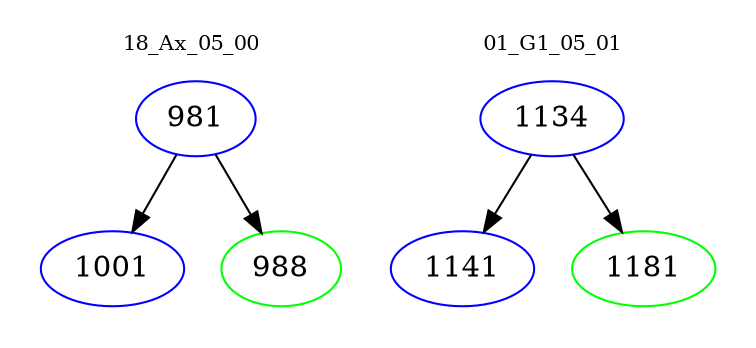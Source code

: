 digraph{
subgraph cluster_0 {
color = white
label = "18_Ax_05_00";
fontsize=10;
T0_981 [label="981", color="blue"]
T0_981 -> T0_1001 [color="black"]
T0_1001 [label="1001", color="blue"]
T0_981 -> T0_988 [color="black"]
T0_988 [label="988", color="green"]
}
subgraph cluster_1 {
color = white
label = "01_G1_05_01";
fontsize=10;
T1_1134 [label="1134", color="blue"]
T1_1134 -> T1_1141 [color="black"]
T1_1141 [label="1141", color="blue"]
T1_1134 -> T1_1181 [color="black"]
T1_1181 [label="1181", color="green"]
}
}
